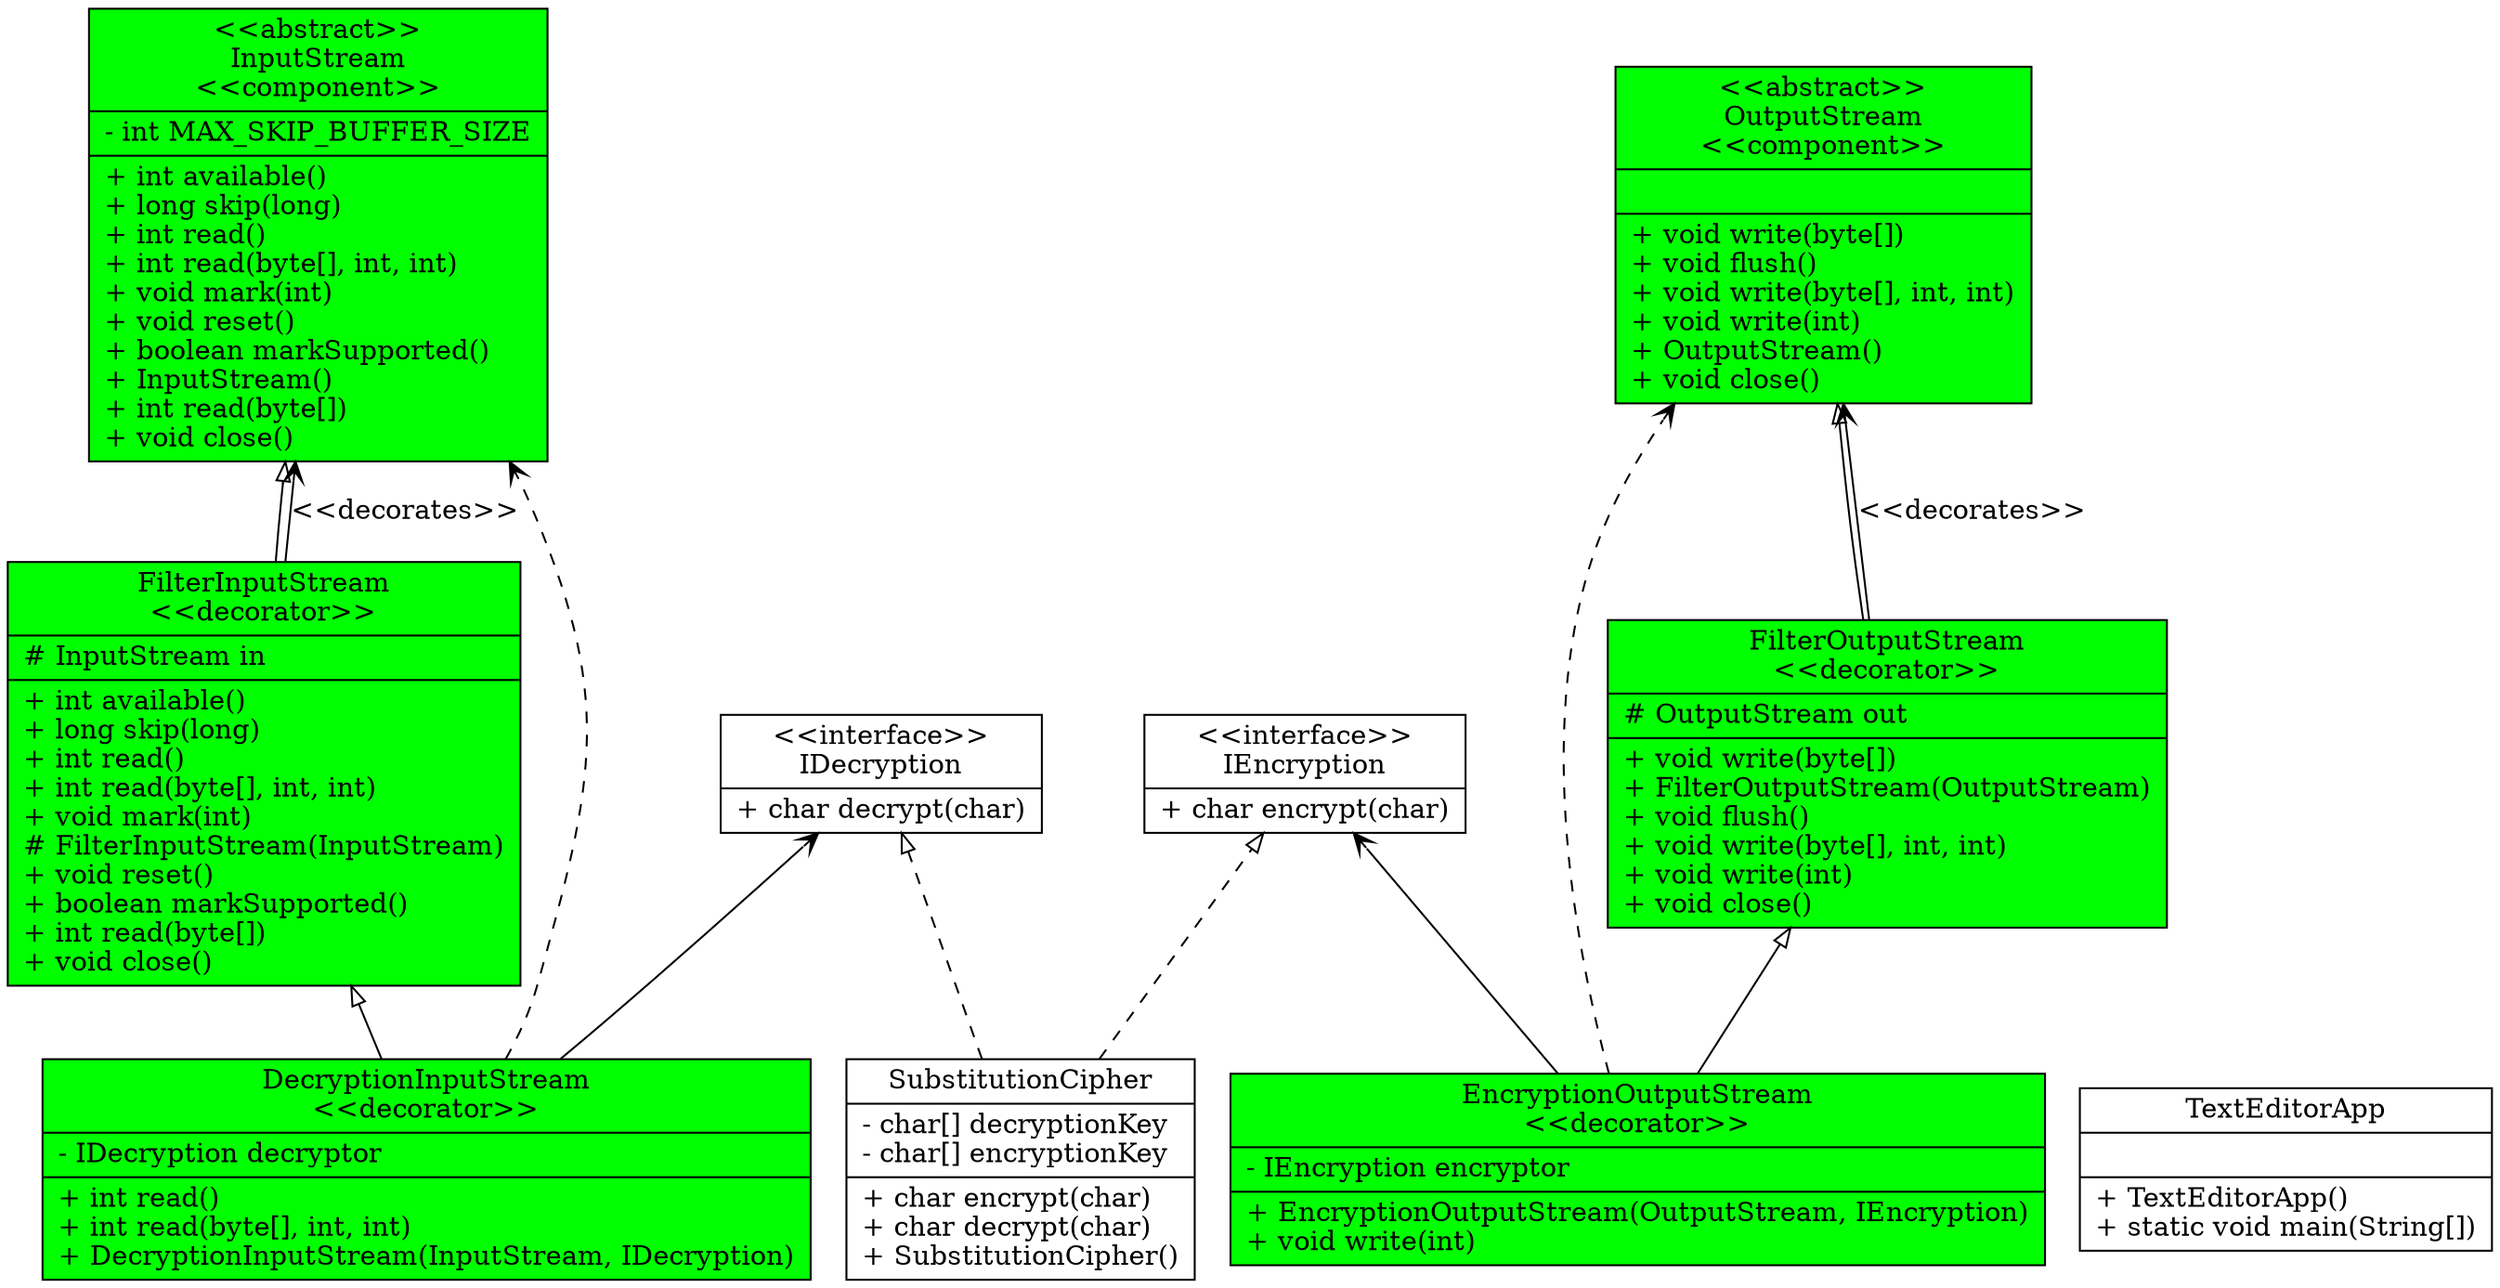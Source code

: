 digraph UMLDiagram{
rankdir=BT;
FilterInputStream [
shape = "record",
label = "{FilterInputStream\n\<\<decorator\>\>|# InputStream in\l|+ int available()\l+ long skip(long)\l+ int read()\l+ int read(byte[], int, int)\l+ void mark(int)\l# FilterInputStream(InputStream)\l+ void reset()\l+ boolean markSupported()\l+ int read(byte[])\l+ void close()\l}"
style = filled
fillcolor = green
];
IEncryption [
shape = "record",
label = "{\<\<interface\>\>\nIEncryption|+ char encrypt(char)\l}"
style = filled
fillcolor = white
];
InputStream [
shape = "record",
label = "{\<\<abstract\>\>\nInputStream\n\<\<component\>\>|- int MAX_SKIP_BUFFER_SIZE\l|+ int available()\l+ long skip(long)\l+ int read()\l+ int read(byte[], int, int)\l+ void mark(int)\l+ void reset()\l+ boolean markSupported()\l+ InputStream()\l+ int read(byte[])\l+ void close()\l}"
style = filled
fillcolor = green
];
EncryptionOutputStream [
shape = "record",
label = "{EncryptionOutputStream\n\<\<decorator\>\>|- IEncryption encryptor\l|+ EncryptionOutputStream(OutputStream, IEncryption)\l+ void write(int)\l}"
style = filled
fillcolor = green
];
OutputStream [
shape = "record",
label = "{\<\<abstract\>\>\nOutputStream\n\<\<component\>\>||+ void write(byte[])\l+ void flush()\l+ void write(byte[], int, int)\l+ void write(int)\l+ OutputStream()\l+ void close()\l}"
style = filled
fillcolor = green
];
SubstitutionCipher [
shape = "record",
label = "{SubstitutionCipher|- char[] decryptionKey\l- char[] encryptionKey\l|+ char encrypt(char)\l+ char decrypt(char)\l+ SubstitutionCipher()\l}"
style = filled
fillcolor = white
];
DecryptionInputStream [
shape = "record",
label = "{DecryptionInputStream\n\<\<decorator\>\>|- IDecryption decryptor\l|+ int read()\l+ int read(byte[], int, int)\l+ DecryptionInputStream(InputStream, IDecryption)\l}"
style = filled
fillcolor = green
];
IDecryption [
shape = "record",
label = "{\<\<interface\>\>\nIDecryption|+ char decrypt(char)\l}"
style = filled
fillcolor = white
];
FilterOutputStream [
shape = "record",
label = "{FilterOutputStream\n\<\<decorator\>\>|# OutputStream out\l|+ void write(byte[])\l+ FilterOutputStream(OutputStream)\l+ void flush()\l+ void write(byte[], int, int)\l+ void write(int)\l+ void close()\l}"
style = filled
fillcolor = green
];
TextEditorApp [
shape = "record",
label = "{TextEditorApp||+ TextEditorApp()\l+ static void main(String[])\l}"
style = filled
fillcolor = white
];
EncryptionOutputStream -> FilterOutputStream [arrowhead="onormal", style="solid"];
DecryptionInputStream -> FilterInputStream [arrowhead="onormal", style="solid"];
SubstitutionCipher -> IEncryption [arrowhead="onormal", style="dashed"];
SubstitutionCipher -> IDecryption [arrowhead="onormal", style="dashed"];
FilterOutputStream -> OutputStream [arrowhead="onormal", style="solid"];
FilterInputStream -> InputStream [arrowhead="onormal", style="solid"];
DecryptionInputStream -> InputStream [arrowhead="vee", style="dashed"];
DecryptionInputStream -> IDecryption [arrowhead="vee", style="solid"];
EncryptionOutputStream -> OutputStream [arrowhead="vee", style="dashed"];
EncryptionOutputStream -> IEncryption [arrowhead="vee", style="solid"];
FilterOutputStream -> OutputStream [arrowhead="vee", style="solid", label="\<\<decorates\>\>"];
FilterInputStream -> InputStream [arrowhead="vee", style="solid", label="\<\<decorates\>\>"];
}

